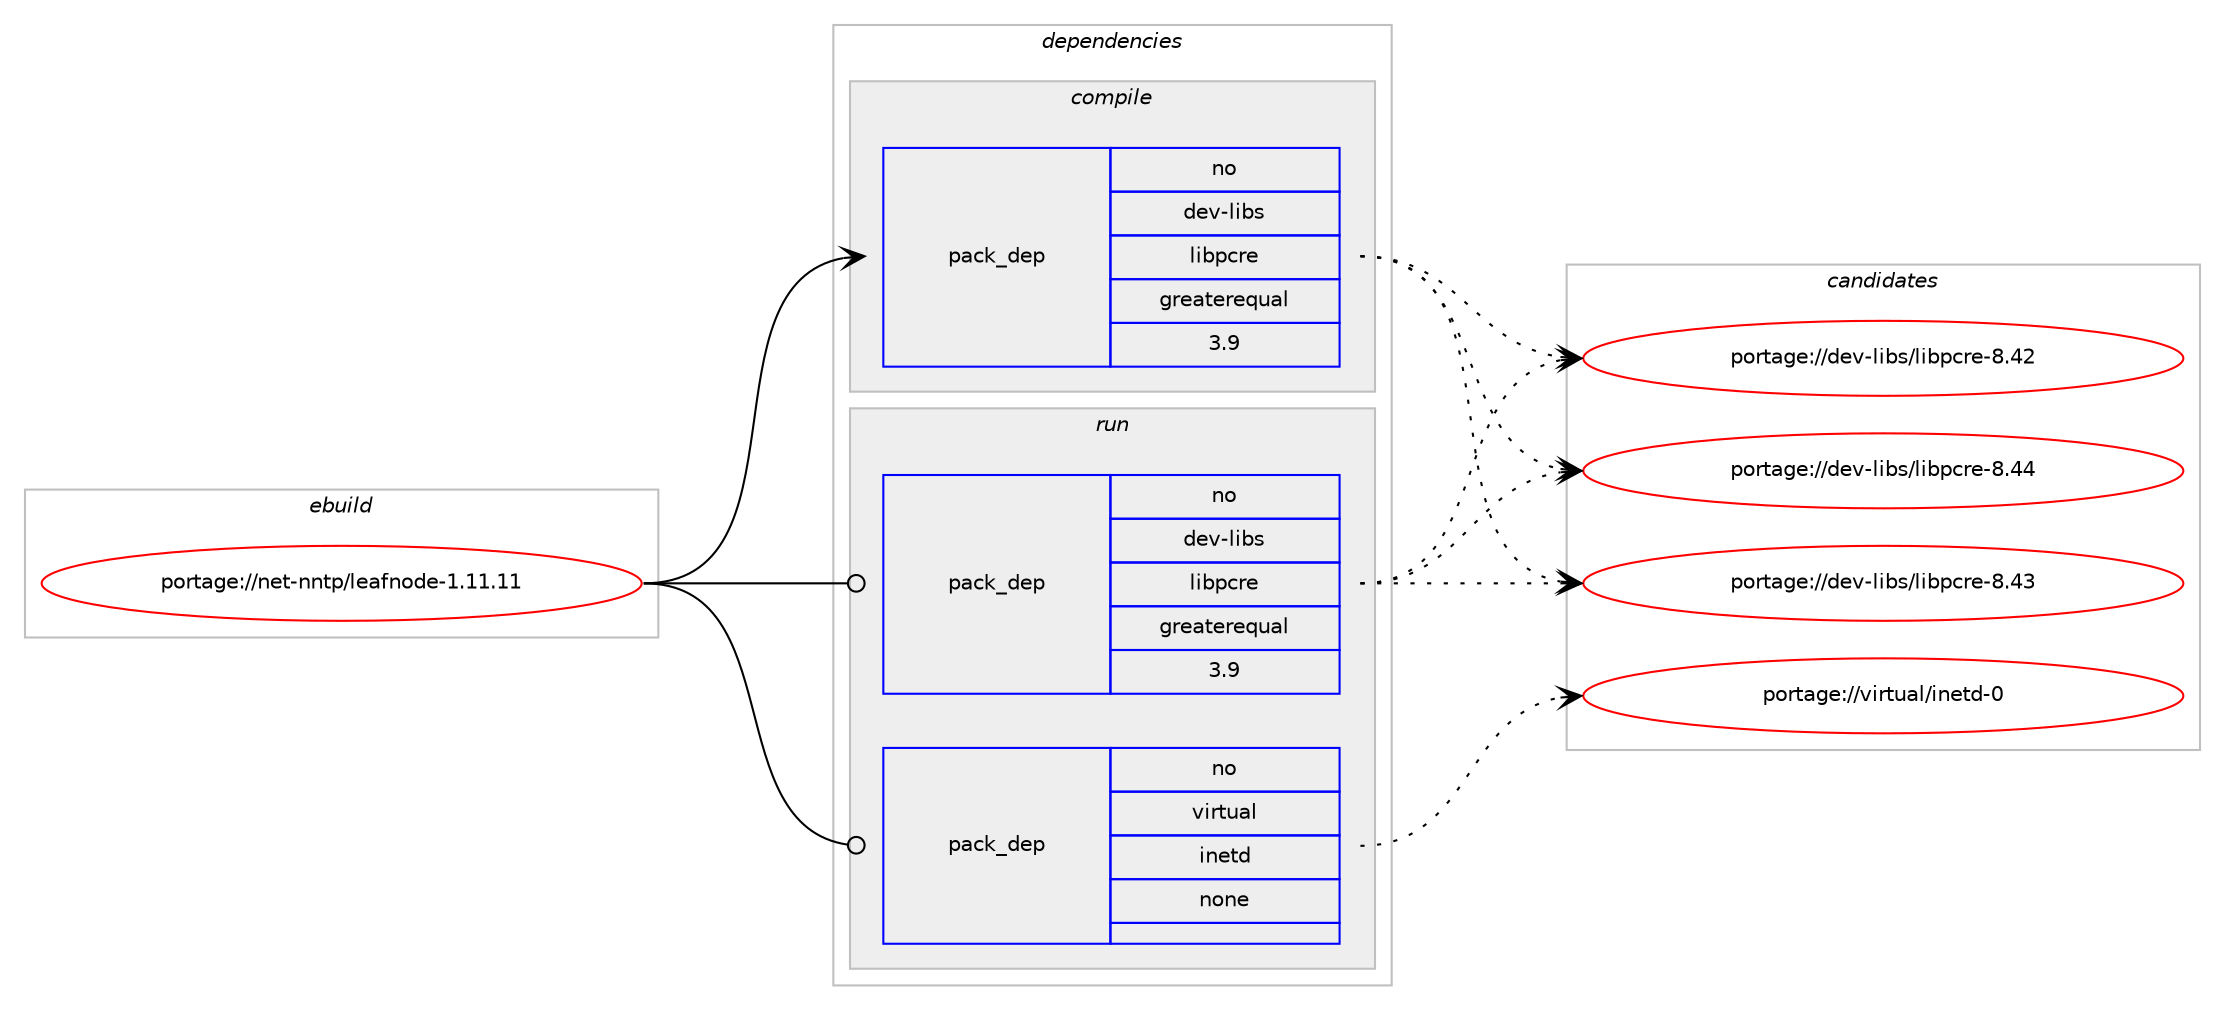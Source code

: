 digraph prolog {

# *************
# Graph options
# *************

newrank=true;
concentrate=true;
compound=true;
graph [rankdir=LR,fontname=Helvetica,fontsize=10,ranksep=1.5];#, ranksep=2.5, nodesep=0.2];
edge  [arrowhead=vee];
node  [fontname=Helvetica,fontsize=10];

# **********
# The ebuild
# **********

subgraph cluster_leftcol {
color=gray;
rank=same;
label=<<i>ebuild</i>>;
id [label="portage://net-nntp/leafnode-1.11.11", color=red, width=4, href="../net-nntp/leafnode-1.11.11.svg"];
}

# ****************
# The dependencies
# ****************

subgraph cluster_midcol {
color=gray;
label=<<i>dependencies</i>>;
subgraph cluster_compile {
fillcolor="#eeeeee";
style=filled;
label=<<i>compile</i>>;
subgraph pack39230 {
dependency49308 [label=<<TABLE BORDER="0" CELLBORDER="1" CELLSPACING="0" CELLPADDING="4" WIDTH="220"><TR><TD ROWSPAN="6" CELLPADDING="30">pack_dep</TD></TR><TR><TD WIDTH="110">no</TD></TR><TR><TD>dev-libs</TD></TR><TR><TD>libpcre</TD></TR><TR><TD>greaterequal</TD></TR><TR><TD>3.9</TD></TR></TABLE>>, shape=none, color=blue];
}
id:e -> dependency49308:w [weight=20,style="solid",arrowhead="vee"];
}
subgraph cluster_compileandrun {
fillcolor="#eeeeee";
style=filled;
label=<<i>compile and run</i>>;
}
subgraph cluster_run {
fillcolor="#eeeeee";
style=filled;
label=<<i>run</i>>;
subgraph pack39231 {
dependency49309 [label=<<TABLE BORDER="0" CELLBORDER="1" CELLSPACING="0" CELLPADDING="4" WIDTH="220"><TR><TD ROWSPAN="6" CELLPADDING="30">pack_dep</TD></TR><TR><TD WIDTH="110">no</TD></TR><TR><TD>dev-libs</TD></TR><TR><TD>libpcre</TD></TR><TR><TD>greaterequal</TD></TR><TR><TD>3.9</TD></TR></TABLE>>, shape=none, color=blue];
}
id:e -> dependency49309:w [weight=20,style="solid",arrowhead="odot"];
subgraph pack39232 {
dependency49310 [label=<<TABLE BORDER="0" CELLBORDER="1" CELLSPACING="0" CELLPADDING="4" WIDTH="220"><TR><TD ROWSPAN="6" CELLPADDING="30">pack_dep</TD></TR><TR><TD WIDTH="110">no</TD></TR><TR><TD>virtual</TD></TR><TR><TD>inetd</TD></TR><TR><TD>none</TD></TR><TR><TD></TD></TR></TABLE>>, shape=none, color=blue];
}
id:e -> dependency49310:w [weight=20,style="solid",arrowhead="odot"];
}
}

# **************
# The candidates
# **************

subgraph cluster_choices {
rank=same;
color=gray;
label=<<i>candidates</i>>;

subgraph choice39230 {
color=black;
nodesep=1;
choice10010111845108105981154710810598112991141014556465252 [label="portage://dev-libs/libpcre-8.44", color=red, width=4,href="../dev-libs/libpcre-8.44.svg"];
choice10010111845108105981154710810598112991141014556465251 [label="portage://dev-libs/libpcre-8.43", color=red, width=4,href="../dev-libs/libpcre-8.43.svg"];
choice10010111845108105981154710810598112991141014556465250 [label="portage://dev-libs/libpcre-8.42", color=red, width=4,href="../dev-libs/libpcre-8.42.svg"];
dependency49308:e -> choice10010111845108105981154710810598112991141014556465252:w [style=dotted,weight="100"];
dependency49308:e -> choice10010111845108105981154710810598112991141014556465251:w [style=dotted,weight="100"];
dependency49308:e -> choice10010111845108105981154710810598112991141014556465250:w [style=dotted,weight="100"];
}
subgraph choice39231 {
color=black;
nodesep=1;
choice10010111845108105981154710810598112991141014556465252 [label="portage://dev-libs/libpcre-8.44", color=red, width=4,href="../dev-libs/libpcre-8.44.svg"];
choice10010111845108105981154710810598112991141014556465251 [label="portage://dev-libs/libpcre-8.43", color=red, width=4,href="../dev-libs/libpcre-8.43.svg"];
choice10010111845108105981154710810598112991141014556465250 [label="portage://dev-libs/libpcre-8.42", color=red, width=4,href="../dev-libs/libpcre-8.42.svg"];
dependency49309:e -> choice10010111845108105981154710810598112991141014556465252:w [style=dotted,weight="100"];
dependency49309:e -> choice10010111845108105981154710810598112991141014556465251:w [style=dotted,weight="100"];
dependency49309:e -> choice10010111845108105981154710810598112991141014556465250:w [style=dotted,weight="100"];
}
subgraph choice39232 {
color=black;
nodesep=1;
choice11810511411611797108471051101011161004548 [label="portage://virtual/inetd-0", color=red, width=4,href="../virtual/inetd-0.svg"];
dependency49310:e -> choice11810511411611797108471051101011161004548:w [style=dotted,weight="100"];
}
}

}

